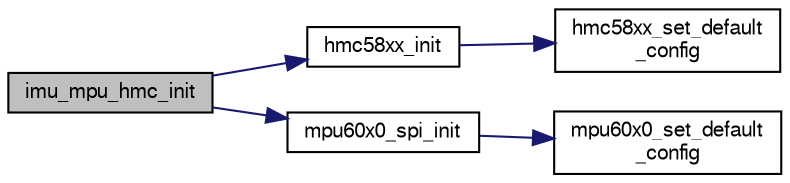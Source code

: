 digraph "imu_mpu_hmc_init"
{
  edge [fontname="FreeSans",fontsize="10",labelfontname="FreeSans",labelfontsize="10"];
  node [fontname="FreeSans",fontsize="10",shape=record];
  rankdir="LR";
  Node1 [label="imu_mpu_hmc_init",height=0.2,width=0.4,color="black", fillcolor="grey75", style="filled", fontcolor="black"];
  Node1 -> Node2 [color="midnightblue",fontsize="10",style="solid",fontname="FreeSans"];
  Node2 [label="hmc58xx_init",height=0.2,width=0.4,color="black", fillcolor="white", style="filled",URL="$hmc58xx_8c.html#a1daa9072b668998f936fb469e5c6c515",tooltip="Initialize Hmc58xx struct and set default config options. "];
  Node2 -> Node3 [color="midnightblue",fontsize="10",style="solid",fontname="FreeSans"];
  Node3 [label="hmc58xx_set_default\l_config",height=0.2,width=0.4,color="black", fillcolor="white", style="filled",URL="$hmc58xx_8c.html#a2165794d296c28b9d22eb0490ec3049b"];
  Node1 -> Node4 [color="midnightblue",fontsize="10",style="solid",fontname="FreeSans"];
  Node4 [label="mpu60x0_spi_init",height=0.2,width=0.4,color="black", fillcolor="white", style="filled",URL="$mpu60x0__spi_8c.html#a85fc80c0c35e284d326d17fca254620c"];
  Node4 -> Node5 [color="midnightblue",fontsize="10",style="solid",fontname="FreeSans"];
  Node5 [label="mpu60x0_set_default\l_config",height=0.2,width=0.4,color="black", fillcolor="white", style="filled",URL="$mpu60x0_8c.html#a18e7053e4b28374edb52fcad20e78096"];
}

